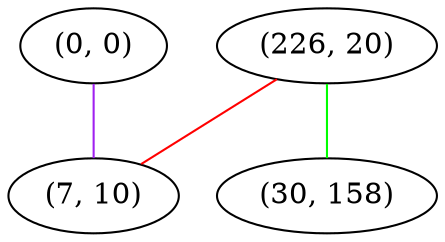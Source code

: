 graph "" {
"(0, 0)";
"(226, 20)";
"(7, 10)";
"(30, 158)";
"(0, 0)" -- "(7, 10)"  [color=purple, key=0, weight=4];
"(226, 20)" -- "(7, 10)"  [color=red, key=0, weight=1];
"(226, 20)" -- "(30, 158)"  [color=green, key=0, weight=2];
}
